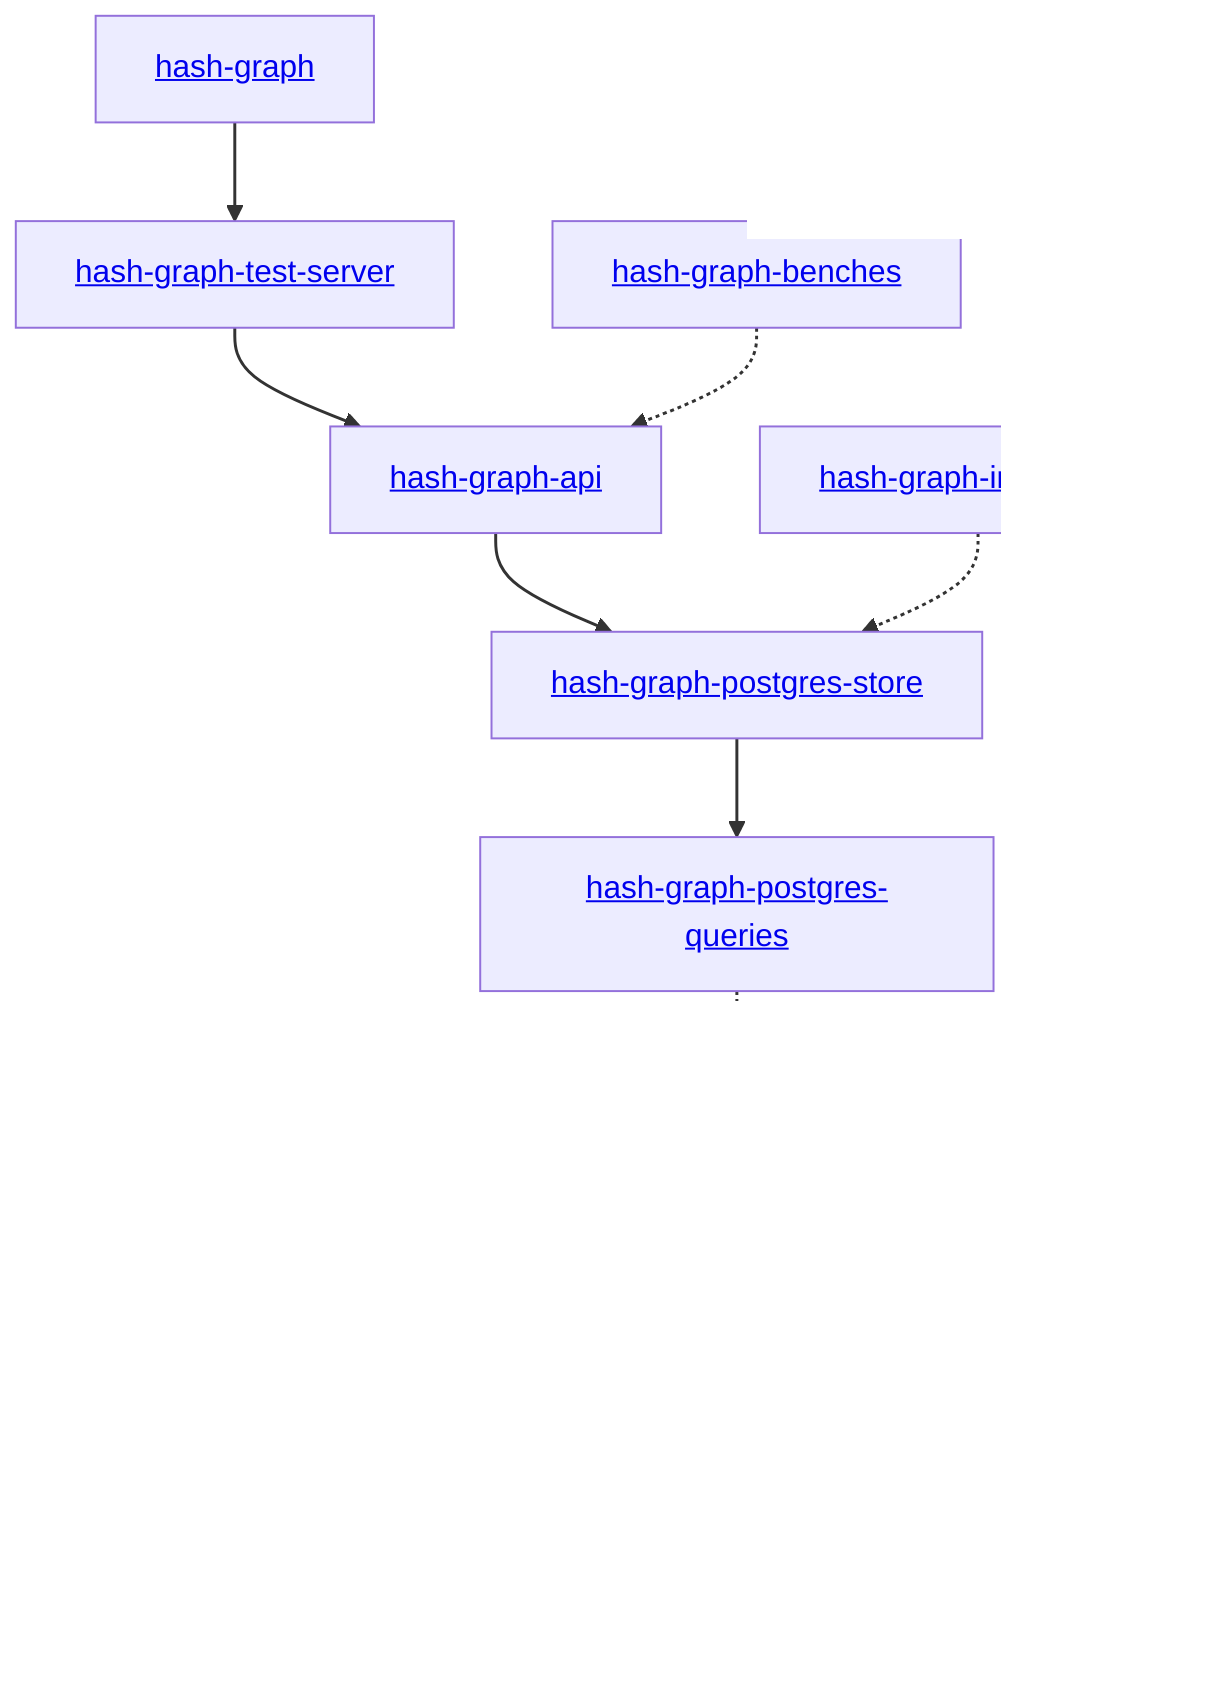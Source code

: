 graph TD
    linkStyle default stroke-width:1.5px
    classDef default stroke-width:1px
    classDef root stroke-width:3px
    classDef dev stroke-width:1px
    classDef build stroke-width:1px
    %% Legend
    %% --> : Normal dependency
    %% -.-> : Dev dependency
    %% ---> : Build dependency
    0[<a href="../hash_graph/index.html">hash-graph</a>]
    1[<a href="../hash_graph_api/index.html">hash-graph-api</a>]
    2[hash-graph-migrations]
    class 2 root
    3[<a href="../hash_graph_migrations_macros/index.html">hash-graph-migrations-macros</a>]
    4[<a href="../hash_graph_postgres_queries/index.html">hash-graph-postgres-queries</a>]
    5[<a href="../hash_graph_postgres_store/index.html">hash-graph-postgres-store</a>]
    6[<a href="../hash_graph_test_server/index.html">hash-graph-test-server</a>]
    7[<a href="../hash_telemetry/index.html">hash-telemetry</a>]
    8[<a href="../error_stack/index.html">error-stack</a>]
    9[<a href="../hash_graph_benches/index.html">hash-graph-benches</a>]
    10[<a href="../hash_graph_integration/index.html">hash-graph-integration</a>]
    0 --> 6
    1 --> 5
    2 --> 3
    2 --> 7
    4 -.-> 2
    5 --> 4
    6 --> 1
    7 --> 8
    9 -.-> 1
    10 -.-> 5